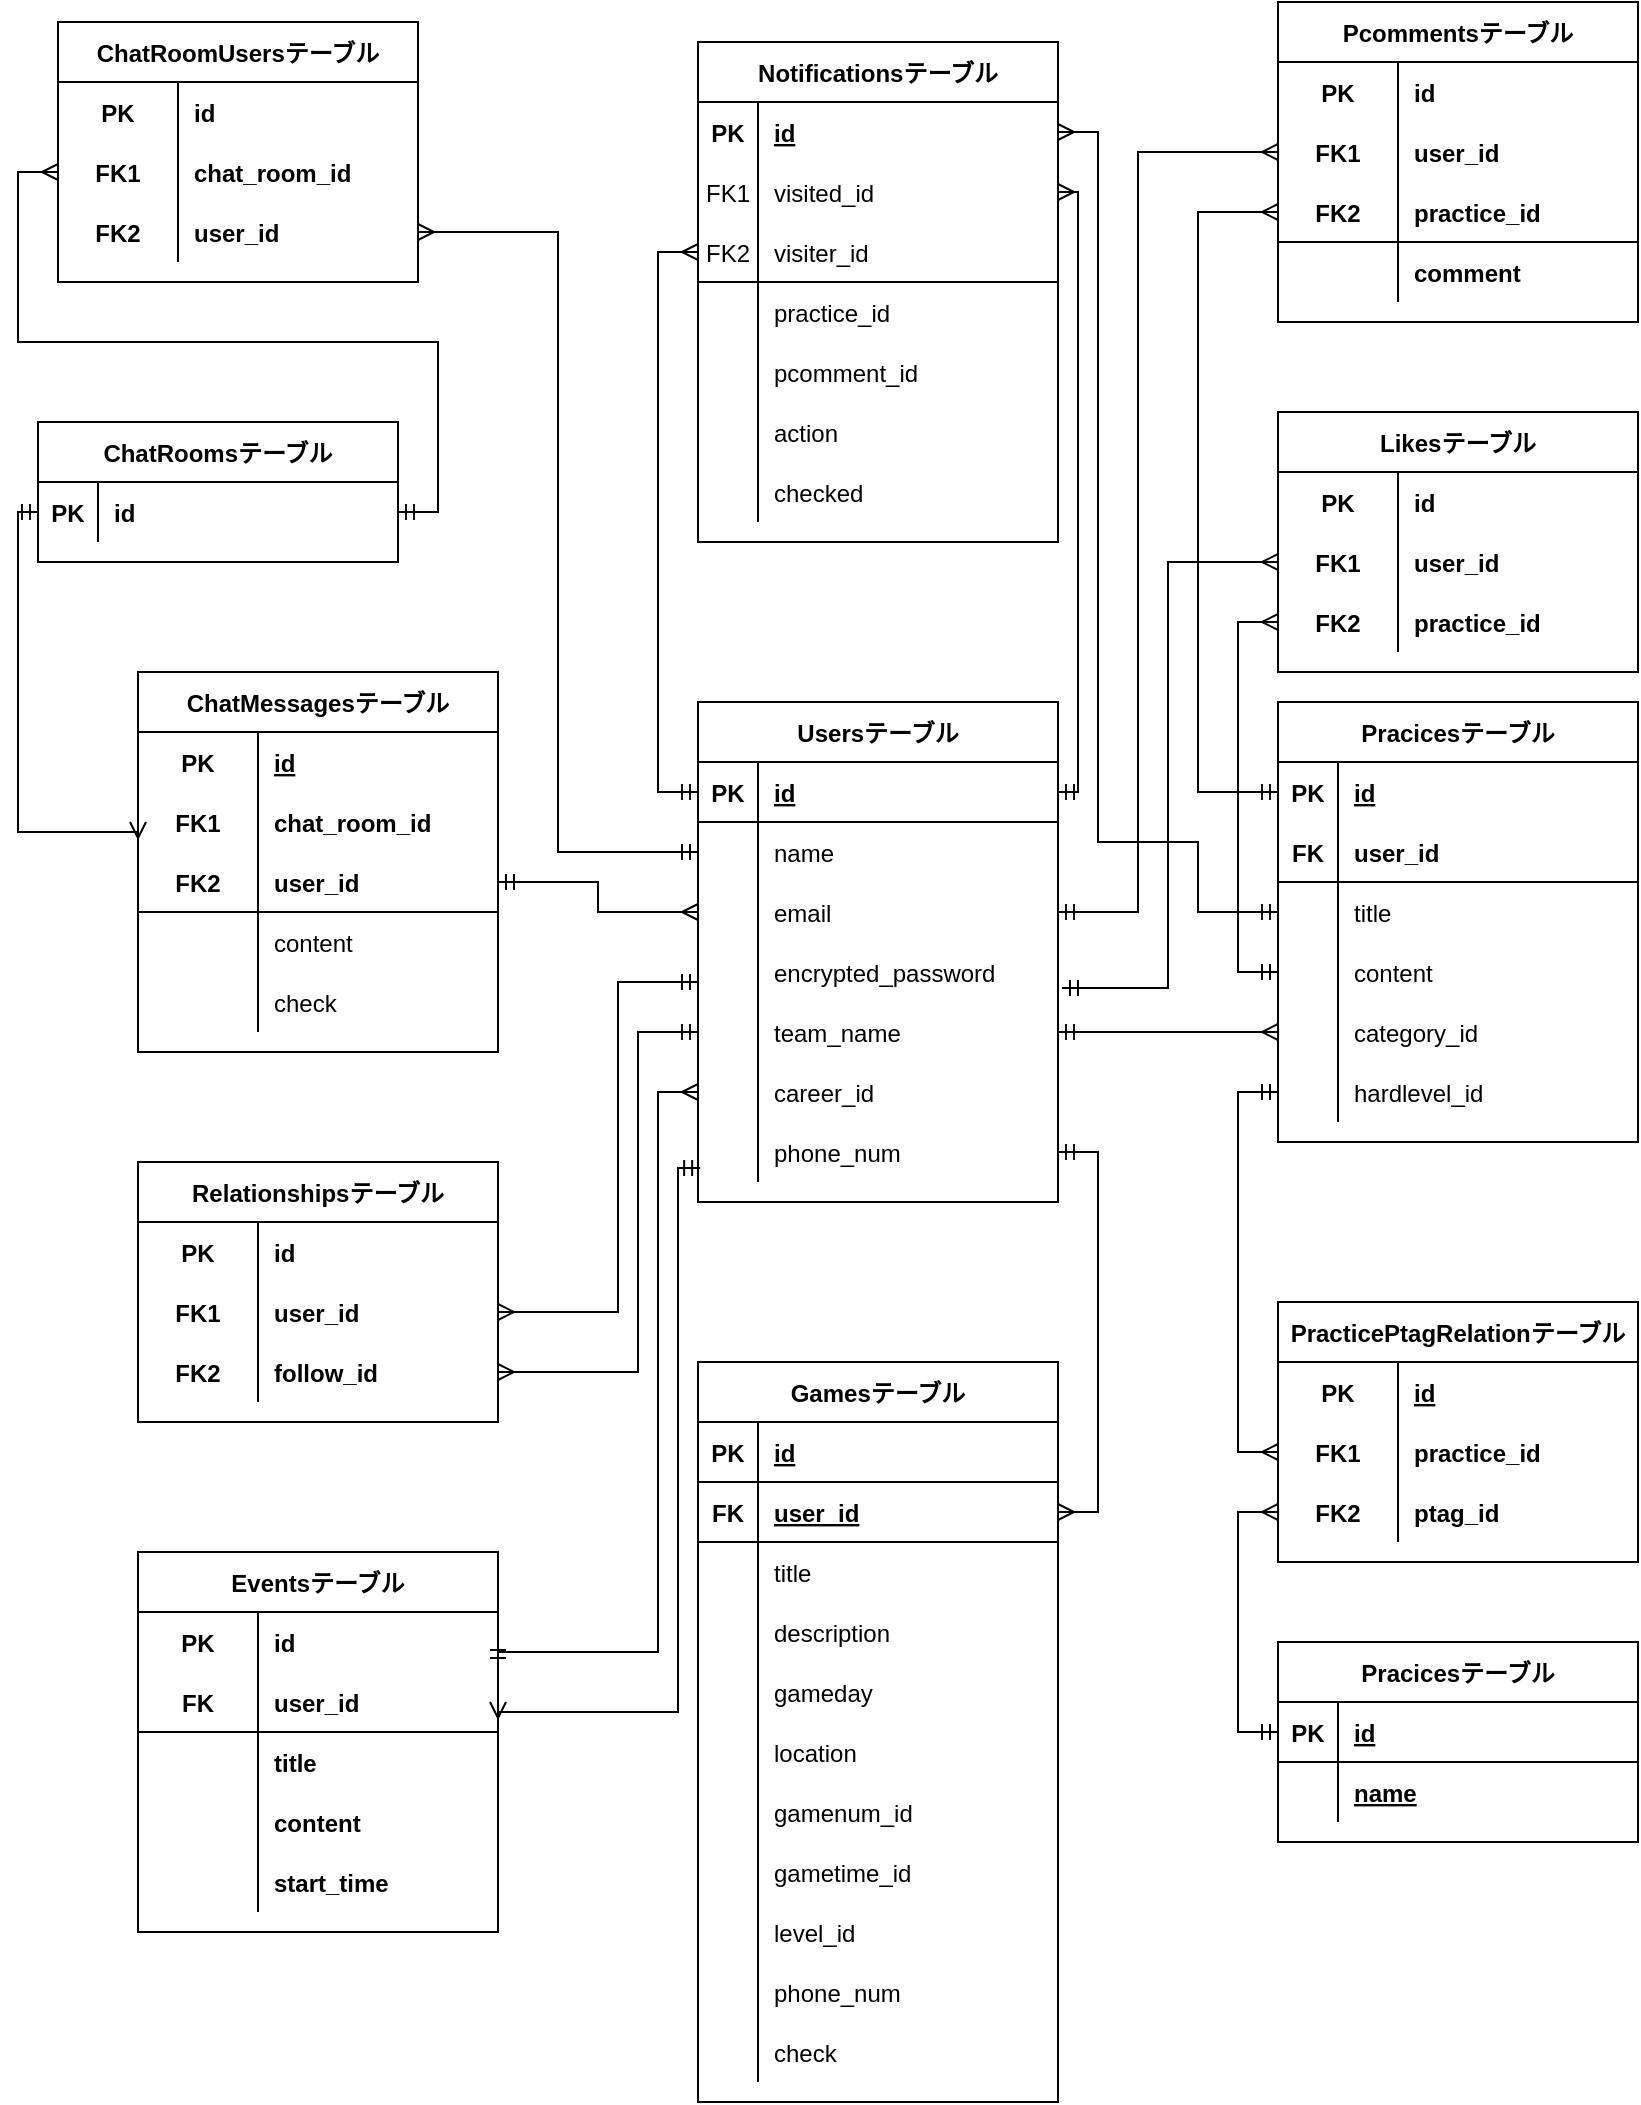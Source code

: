 <mxfile>
    <diagram id="7jDtnasEzmvFyj1gQ-4w" name="ページ1">
        <mxGraphModel dx="1111" dy="860" grid="1" gridSize="10" guides="1" tooltips="1" connect="1" arrows="1" fold="1" page="1" pageScale="1" pageWidth="827" pageHeight="1169" math="0" shadow="0">
            <root>
                <mxCell id="0"/>
                <mxCell id="1" parent="0"/>
                <mxCell id="110" value="Usersテーブル" style="shape=table;startSize=30;container=1;collapsible=1;childLayout=tableLayout;fixedRows=1;rowLines=0;fontStyle=1;align=center;resizeLast=1;fillColor=none;" vertex="1" parent="1">
                    <mxGeometry x="350" y="410" width="180" height="250" as="geometry"/>
                </mxCell>
                <mxCell id="111" value="" style="shape=partialRectangle;collapsible=0;dropTarget=0;pointerEvents=0;fillColor=none;top=0;left=0;bottom=1;right=0;points=[[0,0.5],[1,0.5]];portConstraint=eastwest;" vertex="1" parent="110">
                    <mxGeometry y="30" width="180" height="30" as="geometry"/>
                </mxCell>
                <mxCell id="112" value="PK" style="shape=partialRectangle;connectable=0;fillColor=none;top=0;left=0;bottom=0;right=0;fontStyle=1;overflow=hidden;" vertex="1" parent="111">
                    <mxGeometry width="30" height="30" as="geometry"/>
                </mxCell>
                <mxCell id="113" value="id" style="shape=partialRectangle;connectable=0;fillColor=none;top=0;left=0;bottom=0;right=0;align=left;spacingLeft=6;fontStyle=5;overflow=hidden;" vertex="1" parent="111">
                    <mxGeometry x="30" width="150" height="30" as="geometry"/>
                </mxCell>
                <mxCell id="114" value="" style="shape=partialRectangle;collapsible=0;dropTarget=0;pointerEvents=0;fillColor=none;top=0;left=0;bottom=0;right=0;points=[[0,0.5],[1,0.5]];portConstraint=eastwest;" vertex="1" parent="110">
                    <mxGeometry y="60" width="180" height="30" as="geometry"/>
                </mxCell>
                <mxCell id="115" value="" style="shape=partialRectangle;connectable=0;fillColor=none;top=0;left=0;bottom=0;right=0;editable=1;overflow=hidden;" vertex="1" parent="114">
                    <mxGeometry width="30" height="30" as="geometry"/>
                </mxCell>
                <mxCell id="116" value="name" style="shape=partialRectangle;connectable=0;fillColor=none;top=0;left=0;bottom=0;right=0;align=left;spacingLeft=6;overflow=hidden;" vertex="1" parent="114">
                    <mxGeometry x="30" width="150" height="30" as="geometry"/>
                </mxCell>
                <mxCell id="117" value="" style="shape=partialRectangle;collapsible=0;dropTarget=0;pointerEvents=0;fillColor=none;top=0;left=0;bottom=0;right=0;points=[[0,0.5],[1,0.5]];portConstraint=eastwest;" vertex="1" parent="110">
                    <mxGeometry y="90" width="180" height="30" as="geometry"/>
                </mxCell>
                <mxCell id="118" value="" style="shape=partialRectangle;connectable=0;fillColor=none;top=0;left=0;bottom=0;right=0;editable=1;overflow=hidden;" vertex="1" parent="117">
                    <mxGeometry width="30" height="30" as="geometry"/>
                </mxCell>
                <mxCell id="119" value="email" style="shape=partialRectangle;connectable=0;fillColor=none;top=0;left=0;bottom=0;right=0;align=left;spacingLeft=6;overflow=hidden;" vertex="1" parent="117">
                    <mxGeometry x="30" width="150" height="30" as="geometry"/>
                </mxCell>
                <mxCell id="120" value="" style="shape=partialRectangle;collapsible=0;dropTarget=0;pointerEvents=0;fillColor=none;top=0;left=0;bottom=0;right=0;points=[[0,0.5],[1,0.5]];portConstraint=eastwest;" vertex="1" parent="110">
                    <mxGeometry y="120" width="180" height="30" as="geometry"/>
                </mxCell>
                <mxCell id="121" value="" style="shape=partialRectangle;connectable=0;fillColor=none;top=0;left=0;bottom=0;right=0;editable=1;overflow=hidden;" vertex="1" parent="120">
                    <mxGeometry width="30" height="30" as="geometry"/>
                </mxCell>
                <mxCell id="122" value="encrypted_password" style="shape=partialRectangle;connectable=0;fillColor=none;top=0;left=0;bottom=0;right=0;align=left;spacingLeft=6;overflow=hidden;" vertex="1" parent="120">
                    <mxGeometry x="30" width="150" height="30" as="geometry"/>
                </mxCell>
                <mxCell id="132" style="shape=partialRectangle;collapsible=0;dropTarget=0;pointerEvents=0;fillColor=none;top=0;left=0;bottom=0;right=0;points=[[0,0.5],[1,0.5]];portConstraint=eastwest;" vertex="1" parent="110">
                    <mxGeometry y="150" width="180" height="30" as="geometry"/>
                </mxCell>
                <mxCell id="133" style="shape=partialRectangle;connectable=0;fillColor=none;top=0;left=0;bottom=0;right=0;editable=1;overflow=hidden;" vertex="1" parent="132">
                    <mxGeometry width="30" height="30" as="geometry"/>
                </mxCell>
                <mxCell id="134" value="team_name" style="shape=partialRectangle;connectable=0;fillColor=none;top=0;left=0;bottom=0;right=0;align=left;spacingLeft=6;overflow=hidden;" vertex="1" parent="132">
                    <mxGeometry x="30" width="150" height="30" as="geometry"/>
                </mxCell>
                <mxCell id="129" style="shape=partialRectangle;collapsible=0;dropTarget=0;pointerEvents=0;fillColor=none;top=0;left=0;bottom=0;right=0;points=[[0,0.5],[1,0.5]];portConstraint=eastwest;" vertex="1" parent="110">
                    <mxGeometry y="180" width="180" height="30" as="geometry"/>
                </mxCell>
                <mxCell id="130" style="shape=partialRectangle;connectable=0;fillColor=none;top=0;left=0;bottom=0;right=0;editable=1;overflow=hidden;" vertex="1" parent="129">
                    <mxGeometry width="30" height="30" as="geometry"/>
                </mxCell>
                <mxCell id="131" value="career_id" style="shape=partialRectangle;connectable=0;fillColor=none;top=0;left=0;bottom=0;right=0;align=left;spacingLeft=6;overflow=hidden;" vertex="1" parent="129">
                    <mxGeometry x="30" width="150" height="30" as="geometry"/>
                </mxCell>
                <mxCell id="126" style="shape=partialRectangle;collapsible=0;dropTarget=0;pointerEvents=0;fillColor=none;top=0;left=0;bottom=0;right=0;points=[[0,0.5],[1,0.5]];portConstraint=eastwest;" vertex="1" parent="110">
                    <mxGeometry y="210" width="180" height="30" as="geometry"/>
                </mxCell>
                <mxCell id="127" style="shape=partialRectangle;connectable=0;fillColor=none;top=0;left=0;bottom=0;right=0;editable=1;overflow=hidden;" vertex="1" parent="126">
                    <mxGeometry width="30" height="30" as="geometry"/>
                </mxCell>
                <mxCell id="128" value="phone_num" style="shape=partialRectangle;connectable=0;fillColor=none;top=0;left=0;bottom=0;right=0;align=left;spacingLeft=6;overflow=hidden;" vertex="1" parent="126">
                    <mxGeometry x="30" width="150" height="30" as="geometry"/>
                </mxCell>
                <mxCell id="135" value="Pracicesテーブル" style="shape=table;startSize=30;container=1;collapsible=1;childLayout=tableLayout;fixedRows=1;rowLines=0;fontStyle=1;align=center;resizeLast=1;fillColor=none;" vertex="1" parent="1">
                    <mxGeometry x="640" y="410" width="180" height="220" as="geometry"/>
                </mxCell>
                <mxCell id="136" value="" style="shape=partialRectangle;collapsible=0;dropTarget=0;pointerEvents=0;fillColor=none;top=0;left=0;bottom=0;right=0;points=[[0,0.5],[1,0.5]];portConstraint=eastwest;" vertex="1" parent="135">
                    <mxGeometry y="30" width="180" height="30" as="geometry"/>
                </mxCell>
                <mxCell id="137" value="PK" style="shape=partialRectangle;connectable=0;fillColor=none;top=0;left=0;bottom=0;right=0;fontStyle=1;overflow=hidden;" vertex="1" parent="136">
                    <mxGeometry width="30" height="30" as="geometry"/>
                </mxCell>
                <mxCell id="138" value="id" style="shape=partialRectangle;connectable=0;fillColor=none;top=0;left=0;bottom=0;right=0;align=left;spacingLeft=6;fontStyle=5;overflow=hidden;" vertex="1" parent="136">
                    <mxGeometry x="30" width="150" height="30" as="geometry"/>
                </mxCell>
                <mxCell id="160" style="shape=partialRectangle;collapsible=0;dropTarget=0;pointerEvents=0;fillColor=none;top=0;left=0;bottom=1;right=0;points=[[0,0.5],[1,0.5]];portConstraint=eastwest;" vertex="1" parent="135">
                    <mxGeometry y="60" width="180" height="30" as="geometry"/>
                </mxCell>
                <mxCell id="161" value="FK" style="shape=partialRectangle;connectable=0;fillColor=none;top=0;left=0;bottom=0;right=0;fontStyle=1;overflow=hidden;" vertex="1" parent="160">
                    <mxGeometry width="30" height="30" as="geometry"/>
                </mxCell>
                <mxCell id="162" value="user_id" style="shape=partialRectangle;connectable=0;fillColor=none;top=0;left=0;bottom=0;right=0;align=left;spacingLeft=6;fontStyle=1;overflow=hidden;" vertex="1" parent="160">
                    <mxGeometry x="30" width="150" height="30" as="geometry"/>
                </mxCell>
                <mxCell id="139" value="" style="shape=partialRectangle;collapsible=0;dropTarget=0;pointerEvents=0;fillColor=none;top=0;left=0;bottom=0;right=0;points=[[0,0.5],[1,0.5]];portConstraint=eastwest;" vertex="1" parent="135">
                    <mxGeometry y="90" width="180" height="30" as="geometry"/>
                </mxCell>
                <mxCell id="140" value="" style="shape=partialRectangle;connectable=0;fillColor=none;top=0;left=0;bottom=0;right=0;editable=1;overflow=hidden;" vertex="1" parent="139">
                    <mxGeometry width="30" height="30" as="geometry"/>
                </mxCell>
                <mxCell id="141" value="title" style="shape=partialRectangle;connectable=0;fillColor=none;top=0;left=0;bottom=0;right=0;align=left;spacingLeft=6;overflow=hidden;" vertex="1" parent="139">
                    <mxGeometry x="30" width="150" height="30" as="geometry"/>
                </mxCell>
                <mxCell id="142" value="" style="shape=partialRectangle;collapsible=0;dropTarget=0;pointerEvents=0;fillColor=none;top=0;left=0;bottom=0;right=0;points=[[0,0.5],[1,0.5]];portConstraint=eastwest;" vertex="1" parent="135">
                    <mxGeometry y="120" width="180" height="30" as="geometry"/>
                </mxCell>
                <mxCell id="143" value="" style="shape=partialRectangle;connectable=0;fillColor=none;top=0;left=0;bottom=0;right=0;editable=1;overflow=hidden;" vertex="1" parent="142">
                    <mxGeometry width="30" height="30" as="geometry"/>
                </mxCell>
                <mxCell id="144" value="content" style="shape=partialRectangle;connectable=0;fillColor=none;top=0;left=0;bottom=0;right=0;align=left;spacingLeft=6;overflow=hidden;" vertex="1" parent="142">
                    <mxGeometry x="30" width="150" height="30" as="geometry"/>
                </mxCell>
                <mxCell id="145" value="" style="shape=partialRectangle;collapsible=0;dropTarget=0;pointerEvents=0;fillColor=none;top=0;left=0;bottom=0;right=0;points=[[0,0.5],[1,0.5]];portConstraint=eastwest;" vertex="1" parent="135">
                    <mxGeometry y="150" width="180" height="30" as="geometry"/>
                </mxCell>
                <mxCell id="146" value="" style="shape=partialRectangle;connectable=0;fillColor=none;top=0;left=0;bottom=0;right=0;editable=1;overflow=hidden;" vertex="1" parent="145">
                    <mxGeometry width="30" height="30" as="geometry"/>
                </mxCell>
                <mxCell id="147" value="category_id" style="shape=partialRectangle;connectable=0;fillColor=none;top=0;left=0;bottom=0;right=0;align=left;spacingLeft=6;overflow=hidden;" vertex="1" parent="145">
                    <mxGeometry x="30" width="150" height="30" as="geometry"/>
                </mxCell>
                <mxCell id="148" style="shape=partialRectangle;collapsible=0;dropTarget=0;pointerEvents=0;fillColor=none;top=0;left=0;bottom=0;right=0;points=[[0,0.5],[1,0.5]];portConstraint=eastwest;" vertex="1" parent="135">
                    <mxGeometry y="180" width="180" height="30" as="geometry"/>
                </mxCell>
                <mxCell id="149" style="shape=partialRectangle;connectable=0;fillColor=none;top=0;left=0;bottom=0;right=0;editable=1;overflow=hidden;" vertex="1" parent="148">
                    <mxGeometry width="30" height="30" as="geometry"/>
                </mxCell>
                <mxCell id="150" value="hardlevel_id" style="shape=partialRectangle;connectable=0;fillColor=none;top=0;left=0;bottom=0;right=0;align=left;spacingLeft=6;overflow=hidden;" vertex="1" parent="148">
                    <mxGeometry x="30" width="150" height="30" as="geometry"/>
                </mxCell>
                <mxCell id="166" style="edgeStyle=orthogonalEdgeStyle;rounded=0;orthogonalLoop=1;jettySize=auto;html=1;exitX=1;exitY=0.5;exitDx=0;exitDy=0;entryX=0;entryY=0.5;entryDx=0;entryDy=0;endArrow=ERmany;endFill=0;startArrow=ERmandOne;startFill=0;" edge="1" parent="1" source="132" target="145">
                    <mxGeometry relative="1" as="geometry"/>
                </mxCell>
                <mxCell id="190" value="PracticePtagRelationテーブル" style="shape=table;startSize=30;container=1;collapsible=1;childLayout=tableLayout;fixedRows=1;rowLines=0;fontStyle=1;align=center;resizeLast=1;fillColor=none;" vertex="1" parent="1">
                    <mxGeometry x="640" y="710" width="180" height="130" as="geometry"/>
                </mxCell>
                <mxCell id="191" value="" style="shape=partialRectangle;collapsible=0;dropTarget=0;pointerEvents=0;fillColor=none;top=0;left=0;bottom=0;right=0;points=[[0,0.5],[1,0.5]];portConstraint=eastwest;" vertex="1" parent="190">
                    <mxGeometry y="30" width="180" height="30" as="geometry"/>
                </mxCell>
                <mxCell id="192" value="PK" style="shape=partialRectangle;connectable=0;fillColor=none;top=0;left=0;bottom=0;right=0;fontStyle=1;overflow=hidden;" vertex="1" parent="191">
                    <mxGeometry width="60" height="30" as="geometry"/>
                </mxCell>
                <mxCell id="193" value="id" style="shape=partialRectangle;connectable=0;fillColor=none;top=0;left=0;bottom=0;right=0;align=left;spacingLeft=6;fontStyle=5;overflow=hidden;" vertex="1" parent="191">
                    <mxGeometry x="60" width="120" height="30" as="geometry"/>
                </mxCell>
                <mxCell id="203" style="shape=partialRectangle;collapsible=0;dropTarget=0;pointerEvents=0;fillColor=none;top=0;left=0;bottom=0;right=0;points=[[0,0.5],[1,0.5]];portConstraint=eastwest;fontStyle=4" vertex="1" parent="190">
                    <mxGeometry y="60" width="180" height="30" as="geometry"/>
                </mxCell>
                <mxCell id="204" value="FK1" style="shape=partialRectangle;connectable=0;fillColor=none;top=0;left=0;bottom=0;right=0;fontStyle=1;overflow=hidden;" vertex="1" parent="203">
                    <mxGeometry width="60" height="30" as="geometry"/>
                </mxCell>
                <mxCell id="205" value="practice_id" style="shape=partialRectangle;connectable=0;fillColor=none;top=0;left=0;bottom=0;right=0;align=left;spacingLeft=6;fontStyle=1;overflow=hidden;" vertex="1" parent="203">
                    <mxGeometry x="60" width="120" height="30" as="geometry"/>
                </mxCell>
                <mxCell id="194" value="" style="shape=partialRectangle;collapsible=0;dropTarget=0;pointerEvents=0;fillColor=none;top=0;left=0;bottom=0;right=0;points=[[0,0.5],[1,0.5]];portConstraint=eastwest;" vertex="1" parent="190">
                    <mxGeometry y="90" width="180" height="30" as="geometry"/>
                </mxCell>
                <mxCell id="195" value="FK2" style="shape=partialRectangle;connectable=0;fillColor=none;top=0;left=0;bottom=0;right=0;fontStyle=1;overflow=hidden;" vertex="1" parent="194">
                    <mxGeometry width="60" height="30" as="geometry"/>
                </mxCell>
                <mxCell id="196" value="ptag_id" style="shape=partialRectangle;connectable=0;fillColor=none;top=0;left=0;bottom=0;right=0;align=left;spacingLeft=6;fontStyle=1;overflow=hidden;" vertex="1" parent="194">
                    <mxGeometry x="60" width="120" height="30" as="geometry"/>
                </mxCell>
                <mxCell id="207" value="Pracicesテーブル" style="shape=table;startSize=30;container=1;collapsible=1;childLayout=tableLayout;fixedRows=1;rowLines=0;fontStyle=1;align=center;resizeLast=1;fillColor=none;" vertex="1" parent="1">
                    <mxGeometry x="640" y="880" width="180" height="100" as="geometry"/>
                </mxCell>
                <mxCell id="208" value="" style="shape=partialRectangle;collapsible=0;dropTarget=0;pointerEvents=0;fillColor=none;top=0;left=0;bottom=1;right=0;points=[[0,0.5],[1,0.5]];portConstraint=eastwest;" vertex="1" parent="207">
                    <mxGeometry y="30" width="180" height="30" as="geometry"/>
                </mxCell>
                <mxCell id="209" value="PK" style="shape=partialRectangle;connectable=0;fillColor=none;top=0;left=0;bottom=0;right=0;fontStyle=1;overflow=hidden;" vertex="1" parent="208">
                    <mxGeometry width="30" height="30" as="geometry"/>
                </mxCell>
                <mxCell id="210" value="id" style="shape=partialRectangle;connectable=0;fillColor=none;top=0;left=0;bottom=0;right=0;align=left;spacingLeft=6;fontStyle=5;overflow=hidden;" vertex="1" parent="208">
                    <mxGeometry x="30" width="150" height="30" as="geometry"/>
                </mxCell>
                <mxCell id="226" style="shape=partialRectangle;collapsible=0;dropTarget=0;pointerEvents=0;fillColor=none;top=0;left=0;bottom=0;right=0;points=[[0,0.5],[1,0.5]];portConstraint=eastwest;" vertex="1" parent="207">
                    <mxGeometry y="60" width="180" height="30" as="geometry"/>
                </mxCell>
                <mxCell id="227" style="shape=partialRectangle;connectable=0;fillColor=none;top=0;left=0;bottom=0;right=0;fontStyle=1;overflow=hidden;" vertex="1" parent="226">
                    <mxGeometry width="30" height="30" as="geometry"/>
                </mxCell>
                <mxCell id="228" value="name" style="shape=partialRectangle;connectable=0;fillColor=none;top=0;left=0;bottom=0;right=0;align=left;spacingLeft=6;fontStyle=5;overflow=hidden;" vertex="1" parent="226">
                    <mxGeometry x="30" width="150" height="30" as="geometry"/>
                </mxCell>
                <mxCell id="229" style="edgeStyle=orthogonalEdgeStyle;rounded=0;orthogonalLoop=1;jettySize=auto;html=1;exitX=0;exitY=0.5;exitDx=0;exitDy=0;entryX=0;entryY=0.5;entryDx=0;entryDy=0;startArrow=ERmandOne;startFill=0;endArrow=ERmany;endFill=0;" edge="1" parent="1" source="208" target="194">
                    <mxGeometry relative="1" as="geometry"/>
                </mxCell>
                <mxCell id="230" style="edgeStyle=orthogonalEdgeStyle;rounded=0;orthogonalLoop=1;jettySize=auto;html=1;exitX=0;exitY=0.5;exitDx=0;exitDy=0;startArrow=ERmandOne;startFill=0;endArrow=ERmany;endFill=0;entryX=0;entryY=0.5;entryDx=0;entryDy=0;" edge="1" parent="1" source="148" target="203">
                    <mxGeometry relative="1" as="geometry">
                        <mxPoint x="600" y="710" as="targetPoint"/>
                    </mxGeometry>
                </mxCell>
                <mxCell id="231" value="Gamesテーブル" style="shape=table;startSize=30;container=1;collapsible=1;childLayout=tableLayout;fixedRows=1;rowLines=0;fontStyle=1;align=center;resizeLast=1;fillColor=none;" vertex="1" parent="1">
                    <mxGeometry x="350" y="740" width="180" height="370" as="geometry"/>
                </mxCell>
                <mxCell id="232" value="" style="shape=partialRectangle;collapsible=0;dropTarget=0;pointerEvents=0;fillColor=none;top=0;left=0;bottom=1;right=0;points=[[0,0.5],[1,0.5]];portConstraint=eastwest;" vertex="1" parent="231">
                    <mxGeometry y="30" width="180" height="30" as="geometry"/>
                </mxCell>
                <mxCell id="233" value="PK" style="shape=partialRectangle;connectable=0;fillColor=none;top=0;left=0;bottom=0;right=0;fontStyle=1;overflow=hidden;" vertex="1" parent="232">
                    <mxGeometry width="30" height="30" as="geometry"/>
                </mxCell>
                <mxCell id="234" value="id" style="shape=partialRectangle;connectable=0;fillColor=none;top=0;left=0;bottom=0;right=0;align=left;spacingLeft=6;fontStyle=5;overflow=hidden;" vertex="1" parent="232">
                    <mxGeometry x="30" width="150" height="30" as="geometry"/>
                </mxCell>
                <mxCell id="253" style="shape=partialRectangle;collapsible=0;dropTarget=0;pointerEvents=0;fillColor=none;top=0;left=0;bottom=1;right=0;points=[[0,0.5],[1,0.5]];portConstraint=eastwest;" vertex="1" parent="231">
                    <mxGeometry y="60" width="180" height="30" as="geometry"/>
                </mxCell>
                <mxCell id="254" value="FK" style="shape=partialRectangle;connectable=0;fillColor=none;top=0;left=0;bottom=0;right=0;fontStyle=1;overflow=hidden;" vertex="1" parent="253">
                    <mxGeometry width="30" height="30" as="geometry"/>
                </mxCell>
                <mxCell id="255" value="user_id" style="shape=partialRectangle;connectable=0;fillColor=none;top=0;left=0;bottom=0;right=0;align=left;spacingLeft=6;fontStyle=5;overflow=hidden;" vertex="1" parent="253">
                    <mxGeometry x="30" width="150" height="30" as="geometry"/>
                </mxCell>
                <mxCell id="235" value="" style="shape=partialRectangle;collapsible=0;dropTarget=0;pointerEvents=0;fillColor=none;top=0;left=0;bottom=0;right=0;points=[[0,0.5],[1,0.5]];portConstraint=eastwest;" vertex="1" parent="231">
                    <mxGeometry y="90" width="180" height="30" as="geometry"/>
                </mxCell>
                <mxCell id="236" value="" style="shape=partialRectangle;connectable=0;fillColor=none;top=0;left=0;bottom=0;right=0;editable=1;overflow=hidden;" vertex="1" parent="235">
                    <mxGeometry width="30" height="30" as="geometry"/>
                </mxCell>
                <mxCell id="237" value="" style="shape=partialRectangle;connectable=0;fillColor=none;top=0;left=0;bottom=0;right=0;align=left;spacingLeft=6;overflow=hidden;" vertex="1" parent="235">
                    <mxGeometry x="30" width="150" height="30" as="geometry"/>
                </mxCell>
                <mxCell id="256" style="shape=partialRectangle;collapsible=0;dropTarget=0;pointerEvents=0;fillColor=none;top=0;left=0;bottom=0;right=0;points=[[0,0.5],[1,0.5]];portConstraint=eastwest;" vertex="1" parent="231">
                    <mxGeometry y="120" width="180" height="30" as="geometry"/>
                </mxCell>
                <mxCell id="257" style="shape=partialRectangle;connectable=0;fillColor=none;top=0;left=0;bottom=0;right=0;editable=1;overflow=hidden;" vertex="1" parent="256">
                    <mxGeometry width="30" height="30" as="geometry"/>
                </mxCell>
                <mxCell id="258" value="description" style="shape=partialRectangle;connectable=0;fillColor=none;top=0;left=0;bottom=0;right=0;align=left;spacingLeft=6;overflow=hidden;" vertex="1" parent="256">
                    <mxGeometry x="30" width="150" height="30" as="geometry"/>
                </mxCell>
                <mxCell id="259" style="shape=partialRectangle;collapsible=0;dropTarget=0;pointerEvents=0;fillColor=none;top=0;left=0;bottom=0;right=0;points=[[0,0.5],[1,0.5]];portConstraint=eastwest;" vertex="1" parent="231">
                    <mxGeometry y="150" width="180" height="30" as="geometry"/>
                </mxCell>
                <mxCell id="260" style="shape=partialRectangle;connectable=0;fillColor=none;top=0;left=0;bottom=0;right=0;editable=1;overflow=hidden;" vertex="1" parent="259">
                    <mxGeometry width="30" height="30" as="geometry"/>
                </mxCell>
                <mxCell id="261" value="gameday" style="shape=partialRectangle;connectable=0;fillColor=none;top=0;left=0;bottom=0;right=0;align=left;spacingLeft=6;overflow=hidden;" vertex="1" parent="259">
                    <mxGeometry x="30" width="150" height="30" as="geometry"/>
                </mxCell>
                <mxCell id="238" value="" style="shape=partialRectangle;collapsible=0;dropTarget=0;pointerEvents=0;fillColor=none;top=0;left=0;bottom=0;right=0;points=[[0,0.5],[1,0.5]];portConstraint=eastwest;" vertex="1" parent="231">
                    <mxGeometry y="180" width="180" height="30" as="geometry"/>
                </mxCell>
                <mxCell id="239" value="" style="shape=partialRectangle;connectable=0;fillColor=none;top=0;left=0;bottom=0;right=0;editable=1;overflow=hidden;" vertex="1" parent="238">
                    <mxGeometry width="30" height="30" as="geometry"/>
                </mxCell>
                <mxCell id="240" value="location" style="shape=partialRectangle;connectable=0;fillColor=none;top=0;left=0;bottom=0;right=0;align=left;spacingLeft=6;overflow=hidden;" vertex="1" parent="238">
                    <mxGeometry x="30" width="150" height="30" as="geometry"/>
                </mxCell>
                <mxCell id="241" value="" style="shape=partialRectangle;collapsible=0;dropTarget=0;pointerEvents=0;fillColor=none;top=0;left=0;bottom=0;right=0;points=[[0,0.5],[1,0.5]];portConstraint=eastwest;" vertex="1" parent="231">
                    <mxGeometry y="210" width="180" height="30" as="geometry"/>
                </mxCell>
                <mxCell id="242" value="" style="shape=partialRectangle;connectable=0;fillColor=none;top=0;left=0;bottom=0;right=0;editable=1;overflow=hidden;" vertex="1" parent="241">
                    <mxGeometry width="30" height="30" as="geometry"/>
                </mxCell>
                <mxCell id="243" value="gamenum_id" style="shape=partialRectangle;connectable=0;fillColor=none;top=0;left=0;bottom=0;right=0;align=left;spacingLeft=6;overflow=hidden;" vertex="1" parent="241">
                    <mxGeometry x="30" width="150" height="30" as="geometry"/>
                </mxCell>
                <mxCell id="244" style="shape=partialRectangle;collapsible=0;dropTarget=0;pointerEvents=0;fillColor=none;top=0;left=0;bottom=0;right=0;points=[[0,0.5],[1,0.5]];portConstraint=eastwest;" vertex="1" parent="231">
                    <mxGeometry y="240" width="180" height="30" as="geometry"/>
                </mxCell>
                <mxCell id="245" style="shape=partialRectangle;connectable=0;fillColor=none;top=0;left=0;bottom=0;right=0;editable=1;overflow=hidden;" vertex="1" parent="244">
                    <mxGeometry width="30" height="30" as="geometry"/>
                </mxCell>
                <mxCell id="246" value="gametime_id" style="shape=partialRectangle;connectable=0;fillColor=none;top=0;left=0;bottom=0;right=0;align=left;spacingLeft=6;overflow=hidden;" vertex="1" parent="244">
                    <mxGeometry x="30" width="150" height="30" as="geometry"/>
                </mxCell>
                <mxCell id="247" style="shape=partialRectangle;collapsible=0;dropTarget=0;pointerEvents=0;fillColor=none;top=0;left=0;bottom=0;right=0;points=[[0,0.5],[1,0.5]];portConstraint=eastwest;" vertex="1" parent="231">
                    <mxGeometry y="270" width="180" height="30" as="geometry"/>
                </mxCell>
                <mxCell id="248" style="shape=partialRectangle;connectable=0;fillColor=none;top=0;left=0;bottom=0;right=0;editable=1;overflow=hidden;" vertex="1" parent="247">
                    <mxGeometry width="30" height="30" as="geometry"/>
                </mxCell>
                <mxCell id="249" value="level_id" style="shape=partialRectangle;connectable=0;fillColor=none;top=0;left=0;bottom=0;right=0;align=left;spacingLeft=6;overflow=hidden;" vertex="1" parent="247">
                    <mxGeometry x="30" width="150" height="30" as="geometry"/>
                </mxCell>
                <mxCell id="250" style="shape=partialRectangle;collapsible=0;dropTarget=0;pointerEvents=0;fillColor=none;top=0;left=0;bottom=0;right=0;points=[[0,0.5],[1,0.5]];portConstraint=eastwest;" vertex="1" parent="231">
                    <mxGeometry y="300" width="180" height="30" as="geometry"/>
                </mxCell>
                <mxCell id="251" style="shape=partialRectangle;connectable=0;fillColor=none;top=0;left=0;bottom=0;right=0;editable=1;overflow=hidden;" vertex="1" parent="250">
                    <mxGeometry width="30" height="30" as="geometry"/>
                </mxCell>
                <mxCell id="252" value="phone_num" style="shape=partialRectangle;connectable=0;fillColor=none;top=0;left=0;bottom=0;right=0;align=left;spacingLeft=6;overflow=hidden;" vertex="1" parent="250">
                    <mxGeometry x="30" width="150" height="30" as="geometry"/>
                </mxCell>
                <mxCell id="263" style="shape=partialRectangle;collapsible=0;dropTarget=0;pointerEvents=0;fillColor=none;top=0;left=0;bottom=0;right=0;points=[[0,0.5],[1,0.5]];portConstraint=eastwest;" vertex="1" parent="231">
                    <mxGeometry y="330" width="180" height="30" as="geometry"/>
                </mxCell>
                <mxCell id="264" style="shape=partialRectangle;connectable=0;fillColor=none;top=0;left=0;bottom=0;right=0;editable=1;overflow=hidden;" vertex="1" parent="263">
                    <mxGeometry width="30" height="30" as="geometry"/>
                </mxCell>
                <mxCell id="265" value="check" style="shape=partialRectangle;connectable=0;fillColor=none;top=0;left=0;bottom=0;right=0;align=left;spacingLeft=6;overflow=hidden;" vertex="1" parent="263">
                    <mxGeometry x="30" width="150" height="30" as="geometry"/>
                </mxCell>
                <mxCell id="262" value="title" style="shape=partialRectangle;connectable=0;fillColor=none;top=0;left=0;bottom=0;right=0;align=left;spacingLeft=6;overflow=hidden;" vertex="1" parent="1">
                    <mxGeometry x="380" y="830" width="150" height="30" as="geometry"/>
                </mxCell>
                <mxCell id="267" value="ChatRoomUsersテーブル" style="shape=table;startSize=30;container=1;collapsible=1;childLayout=tableLayout;fixedRows=1;rowLines=0;fontStyle=1;align=center;resizeLast=1;fillColor=none;" vertex="1" parent="1">
                    <mxGeometry x="30" y="70" width="180" height="130" as="geometry"/>
                </mxCell>
                <mxCell id="314" style="shape=partialRectangle;collapsible=0;dropTarget=0;pointerEvents=0;fillColor=none;top=0;left=0;bottom=0;right=0;points=[[0,0.5],[1,0.5]];portConstraint=eastwest;" vertex="1" parent="267">
                    <mxGeometry y="30" width="180" height="30" as="geometry"/>
                </mxCell>
                <mxCell id="315" value="PK" style="shape=partialRectangle;connectable=0;fillColor=none;top=0;left=0;bottom=0;right=0;fontStyle=1;overflow=hidden;" vertex="1" parent="314">
                    <mxGeometry width="60" height="30" as="geometry"/>
                </mxCell>
                <mxCell id="316" value="id" style="shape=partialRectangle;connectable=0;fillColor=none;top=0;left=0;bottom=0;right=0;align=left;spacingLeft=6;fontStyle=1;overflow=hidden;" vertex="1" parent="314">
                    <mxGeometry x="60" width="120" height="30" as="geometry"/>
                </mxCell>
                <mxCell id="268" value="" style="shape=partialRectangle;collapsible=0;dropTarget=0;pointerEvents=0;fillColor=none;top=0;left=0;bottom=0;right=0;points=[[0,0.5],[1,0.5]];portConstraint=eastwest;" vertex="1" parent="267">
                    <mxGeometry y="60" width="180" height="30" as="geometry"/>
                </mxCell>
                <mxCell id="269" value="FK1" style="shape=partialRectangle;connectable=0;fillColor=none;top=0;left=0;bottom=0;right=0;fontStyle=1;overflow=hidden;" vertex="1" parent="268">
                    <mxGeometry width="60" height="30" as="geometry"/>
                </mxCell>
                <mxCell id="270" value="chat_room_id" style="shape=partialRectangle;connectable=0;fillColor=none;top=0;left=0;bottom=0;right=0;align=left;spacingLeft=6;fontStyle=1;overflow=hidden;" vertex="1" parent="268">
                    <mxGeometry x="60" width="120" height="30" as="geometry"/>
                </mxCell>
                <mxCell id="271" value="" style="shape=partialRectangle;collapsible=0;dropTarget=0;pointerEvents=0;fillColor=none;top=0;left=0;bottom=0;right=0;points=[[0,0.5],[1,0.5]];portConstraint=eastwest;" vertex="1" parent="267">
                    <mxGeometry y="90" width="180" height="30" as="geometry"/>
                </mxCell>
                <mxCell id="272" value="FK2" style="shape=partialRectangle;connectable=0;fillColor=none;top=0;left=0;bottom=0;right=0;fontStyle=1;overflow=hidden;" vertex="1" parent="271">
                    <mxGeometry width="60" height="30" as="geometry"/>
                </mxCell>
                <mxCell id="273" value="user_id" style="shape=partialRectangle;connectable=0;fillColor=none;top=0;left=0;bottom=0;right=0;align=left;spacingLeft=6;fontStyle=1;overflow=hidden;" vertex="1" parent="271">
                    <mxGeometry x="60" width="120" height="30" as="geometry"/>
                </mxCell>
                <mxCell id="283" style="edgeStyle=orthogonalEdgeStyle;rounded=0;orthogonalLoop=1;jettySize=auto;html=1;exitX=0;exitY=0.5;exitDx=0;exitDy=0;entryX=1;entryY=0.5;entryDx=0;entryDy=0;startArrow=ERmandOne;startFill=0;endArrow=ERmany;endFill=0;" edge="1" parent="1" source="114" target="271">
                    <mxGeometry relative="1" as="geometry"/>
                </mxCell>
                <mxCell id="284" value="ChatRoomsテーブル" style="shape=table;startSize=30;container=1;collapsible=1;childLayout=tableLayout;fixedRows=1;rowLines=0;fontStyle=1;align=center;resizeLast=1;fillColor=none;" vertex="1" parent="1">
                    <mxGeometry x="20" y="270" width="180" height="70" as="geometry"/>
                </mxCell>
                <mxCell id="285" value="" style="shape=partialRectangle;collapsible=0;dropTarget=0;pointerEvents=0;fillColor=none;top=0;left=0;bottom=0;right=0;points=[[0,0.5],[1,0.5]];portConstraint=eastwest;" vertex="1" parent="284">
                    <mxGeometry y="30" width="180" height="30" as="geometry"/>
                </mxCell>
                <mxCell id="286" value="PK" style="shape=partialRectangle;connectable=0;fillColor=none;top=0;left=0;bottom=0;right=0;fontStyle=1;overflow=hidden;" vertex="1" parent="285">
                    <mxGeometry width="30" height="30" as="geometry"/>
                </mxCell>
                <mxCell id="287" value="id" style="shape=partialRectangle;connectable=0;fillColor=none;top=0;left=0;bottom=0;right=0;align=left;spacingLeft=6;fontStyle=1;overflow=hidden;" vertex="1" parent="285">
                    <mxGeometry x="30" width="150" height="30" as="geometry"/>
                </mxCell>
                <mxCell id="297" style="edgeStyle=orthogonalEdgeStyle;rounded=0;orthogonalLoop=1;jettySize=auto;html=1;exitX=1;exitY=0.5;exitDx=0;exitDy=0;startArrow=ERmandOne;startFill=0;endArrow=ERmany;endFill=0;" edge="1" parent="1" source="285" target="268">
                    <mxGeometry relative="1" as="geometry"/>
                </mxCell>
                <mxCell id="298" value="ChatMessagesテーブル" style="shape=table;startSize=30;container=1;collapsible=1;childLayout=tableLayout;fixedRows=1;rowLines=0;fontStyle=1;align=center;resizeLast=1;fillColor=none;" vertex="1" parent="1">
                    <mxGeometry x="70" y="395" width="180" height="190" as="geometry"/>
                </mxCell>
                <mxCell id="311" style="shape=partialRectangle;collapsible=0;dropTarget=0;pointerEvents=0;fillColor=none;top=0;left=0;bottom=0;right=0;points=[[0,0.5],[1,0.5]];portConstraint=eastwest;" vertex="1" parent="298">
                    <mxGeometry y="30" width="180" height="30" as="geometry"/>
                </mxCell>
                <mxCell id="312" value="PK" style="shape=partialRectangle;connectable=0;fillColor=none;top=0;left=0;bottom=0;right=0;fontStyle=1;overflow=hidden;" vertex="1" parent="311">
                    <mxGeometry width="60" height="30" as="geometry"/>
                </mxCell>
                <mxCell id="313" value="id" style="shape=partialRectangle;connectable=0;fillColor=none;top=0;left=0;bottom=0;right=0;align=left;spacingLeft=6;fontStyle=5;overflow=hidden;" vertex="1" parent="311">
                    <mxGeometry x="60" width="120" height="30" as="geometry"/>
                </mxCell>
                <mxCell id="299" value="" style="shape=partialRectangle;collapsible=0;dropTarget=0;pointerEvents=0;fillColor=none;top=0;left=0;bottom=0;right=0;points=[[0,0.5],[1,0.5]];portConstraint=eastwest;" vertex="1" parent="298">
                    <mxGeometry y="60" width="180" height="30" as="geometry"/>
                </mxCell>
                <mxCell id="300" value="FK1" style="shape=partialRectangle;connectable=0;fillColor=none;top=0;left=0;bottom=0;right=0;fontStyle=1;overflow=hidden;" vertex="1" parent="299">
                    <mxGeometry width="60" height="30" as="geometry"/>
                </mxCell>
                <mxCell id="301" value="chat_room_id" style="shape=partialRectangle;connectable=0;fillColor=none;top=0;left=0;bottom=0;right=0;align=left;spacingLeft=6;fontStyle=1;overflow=hidden;" vertex="1" parent="299">
                    <mxGeometry x="60" width="120" height="30" as="geometry"/>
                </mxCell>
                <mxCell id="302" value="" style="shape=partialRectangle;collapsible=0;dropTarget=0;pointerEvents=0;fillColor=none;top=0;left=0;bottom=1;right=0;points=[[0,0.5],[1,0.5]];portConstraint=eastwest;" vertex="1" parent="298">
                    <mxGeometry y="90" width="180" height="30" as="geometry"/>
                </mxCell>
                <mxCell id="303" value="FK2" style="shape=partialRectangle;connectable=0;fillColor=none;top=0;left=0;bottom=0;right=0;fontStyle=1;overflow=hidden;" vertex="1" parent="302">
                    <mxGeometry width="60" height="30" as="geometry"/>
                </mxCell>
                <mxCell id="304" value="user_id" style="shape=partialRectangle;connectable=0;fillColor=none;top=0;left=0;bottom=0;right=0;align=left;spacingLeft=6;fontStyle=1;overflow=hidden;" vertex="1" parent="302">
                    <mxGeometry x="60" width="120" height="30" as="geometry"/>
                </mxCell>
                <mxCell id="305" value="" style="shape=partialRectangle;collapsible=0;dropTarget=0;pointerEvents=0;fillColor=none;top=0;left=0;bottom=0;right=0;points=[[0,0.5],[1,0.5]];portConstraint=eastwest;" vertex="1" parent="298">
                    <mxGeometry y="120" width="180" height="30" as="geometry"/>
                </mxCell>
                <mxCell id="306" value="" style="shape=partialRectangle;connectable=0;fillColor=none;top=0;left=0;bottom=0;right=0;editable=1;overflow=hidden;" vertex="1" parent="305">
                    <mxGeometry width="60" height="30" as="geometry"/>
                </mxCell>
                <mxCell id="307" value="content" style="shape=partialRectangle;connectable=0;fillColor=none;top=0;left=0;bottom=0;right=0;align=left;spacingLeft=6;overflow=hidden;" vertex="1" parent="305">
                    <mxGeometry x="60" width="120" height="30" as="geometry"/>
                </mxCell>
                <mxCell id="308" value="" style="shape=partialRectangle;collapsible=0;dropTarget=0;pointerEvents=0;fillColor=none;top=0;left=0;bottom=0;right=0;points=[[0,0.5],[1,0.5]];portConstraint=eastwest;" vertex="1" parent="298">
                    <mxGeometry y="150" width="180" height="30" as="geometry"/>
                </mxCell>
                <mxCell id="309" value="" style="shape=partialRectangle;connectable=0;fillColor=none;top=0;left=0;bottom=0;right=0;editable=1;overflow=hidden;" vertex="1" parent="308">
                    <mxGeometry width="60" height="30" as="geometry"/>
                </mxCell>
                <mxCell id="310" value="check" style="shape=partialRectangle;connectable=0;fillColor=none;top=0;left=0;bottom=0;right=0;align=left;spacingLeft=6;overflow=hidden;" vertex="1" parent="308">
                    <mxGeometry x="60" width="120" height="30" as="geometry"/>
                </mxCell>
                <mxCell id="318" style="edgeStyle=orthogonalEdgeStyle;rounded=0;orthogonalLoop=1;jettySize=auto;html=1;exitX=0;exitY=0.5;exitDx=0;exitDy=0;entryX=0;entryY=0.5;entryDx=0;entryDy=0;startArrow=ERmandOne;startFill=0;endArrow=ERmany;endFill=0;" edge="1" parent="1" source="285" target="299">
                    <mxGeometry relative="1" as="geometry">
                        <Array as="points">
                            <mxPoint x="10" y="315"/>
                            <mxPoint x="10" y="475"/>
                        </Array>
                    </mxGeometry>
                </mxCell>
                <mxCell id="320" value="Relationshipsテーブル" style="shape=table;startSize=30;container=1;collapsible=1;childLayout=tableLayout;fixedRows=1;rowLines=0;fontStyle=1;align=center;resizeLast=1;fillColor=none;" vertex="1" parent="1">
                    <mxGeometry x="70" y="640" width="180" height="130" as="geometry"/>
                </mxCell>
                <mxCell id="321" style="shape=partialRectangle;collapsible=0;dropTarget=0;pointerEvents=0;fillColor=none;top=0;left=0;bottom=0;right=0;points=[[0,0.5],[1,0.5]];portConstraint=eastwest;" vertex="1" parent="320">
                    <mxGeometry y="30" width="180" height="30" as="geometry"/>
                </mxCell>
                <mxCell id="322" value="PK" style="shape=partialRectangle;connectable=0;fillColor=none;top=0;left=0;bottom=0;right=0;fontStyle=1;overflow=hidden;" vertex="1" parent="321">
                    <mxGeometry width="60" height="30" as="geometry"/>
                </mxCell>
                <mxCell id="323" value="id" style="shape=partialRectangle;connectable=0;fillColor=none;top=0;left=0;bottom=0;right=0;align=left;spacingLeft=6;fontStyle=1;overflow=hidden;" vertex="1" parent="321">
                    <mxGeometry x="60" width="120" height="30" as="geometry"/>
                </mxCell>
                <mxCell id="324" value="" style="shape=partialRectangle;collapsible=0;dropTarget=0;pointerEvents=0;fillColor=none;top=0;left=0;bottom=0;right=0;points=[[0,0.5],[1,0.5]];portConstraint=eastwest;" vertex="1" parent="320">
                    <mxGeometry y="60" width="180" height="30" as="geometry"/>
                </mxCell>
                <mxCell id="325" value="FK1" style="shape=partialRectangle;connectable=0;fillColor=none;top=0;left=0;bottom=0;right=0;fontStyle=1;overflow=hidden;" vertex="1" parent="324">
                    <mxGeometry width="60" height="30" as="geometry"/>
                </mxCell>
                <mxCell id="326" value="user_id" style="shape=partialRectangle;connectable=0;fillColor=none;top=0;left=0;bottom=0;right=0;align=left;spacingLeft=6;fontStyle=1;overflow=hidden;" vertex="1" parent="324">
                    <mxGeometry x="60" width="120" height="30" as="geometry"/>
                </mxCell>
                <mxCell id="327" value="" style="shape=partialRectangle;collapsible=0;dropTarget=0;pointerEvents=0;fillColor=none;top=0;left=0;bottom=0;right=0;points=[[0,0.5],[1,0.5]];portConstraint=eastwest;" vertex="1" parent="320">
                    <mxGeometry y="90" width="180" height="30" as="geometry"/>
                </mxCell>
                <mxCell id="328" value="FK2" style="shape=partialRectangle;connectable=0;fillColor=none;top=0;left=0;bottom=0;right=0;fontStyle=1;overflow=hidden;" vertex="1" parent="327">
                    <mxGeometry width="60" height="30" as="geometry"/>
                </mxCell>
                <mxCell id="329" value="follow_id" style="shape=partialRectangle;connectable=0;fillColor=none;top=0;left=0;bottom=0;right=0;align=left;spacingLeft=6;fontStyle=1;overflow=hidden;" vertex="1" parent="327">
                    <mxGeometry x="60" width="120" height="30" as="geometry"/>
                </mxCell>
                <mxCell id="334" style="edgeStyle=orthogonalEdgeStyle;rounded=0;orthogonalLoop=1;jettySize=auto;html=1;exitX=1;exitY=0.5;exitDx=0;exitDy=0;entryX=1;entryY=0.5;entryDx=0;entryDy=0;startArrow=ERmandOne;startFill=0;endArrow=ERmany;endFill=0;" edge="1" parent="1" source="126" target="253">
                    <mxGeometry relative="1" as="geometry"/>
                </mxCell>
                <mxCell id="335" style="edgeStyle=orthogonalEdgeStyle;rounded=0;orthogonalLoop=1;jettySize=auto;html=1;exitX=1;exitY=0.5;exitDx=0;exitDy=0;startArrow=ERmany;startFill=0;endArrow=ERmandOne;endFill=0;" edge="1" parent="1" source="324">
                    <mxGeometry relative="1" as="geometry">
                        <mxPoint x="350" y="550" as="targetPoint"/>
                        <Array as="points">
                            <mxPoint x="310" y="715"/>
                            <mxPoint x="310" y="550"/>
                            <mxPoint x="350" y="550"/>
                        </Array>
                    </mxGeometry>
                </mxCell>
                <mxCell id="336" style="edgeStyle=orthogonalEdgeStyle;rounded=0;orthogonalLoop=1;jettySize=auto;html=1;exitX=1;exitY=0.5;exitDx=0;exitDy=0;startArrow=ERmandOne;startFill=0;endArrow=ERmany;endFill=0;entryX=0;entryY=0.5;entryDx=0;entryDy=0;" edge="1" parent="1" source="302" target="117">
                    <mxGeometry relative="1" as="geometry">
                        <mxPoint x="350" y="485" as="targetPoint"/>
                    </mxGeometry>
                </mxCell>
                <mxCell id="337" style="edgeStyle=orthogonalEdgeStyle;rounded=0;orthogonalLoop=1;jettySize=auto;html=1;exitX=1;exitY=0.5;exitDx=0;exitDy=0;entryX=0;entryY=0.5;entryDx=0;entryDy=0;startArrow=ERmany;startFill=0;endArrow=ERmandOne;endFill=0;" edge="1" parent="1" source="327" target="132">
                    <mxGeometry relative="1" as="geometry">
                        <Array as="points">
                            <mxPoint x="320" y="745"/>
                            <mxPoint x="320" y="575"/>
                        </Array>
                    </mxGeometry>
                </mxCell>
                <mxCell id="338" value="Eventsテーブル" style="shape=table;startSize=30;container=1;collapsible=1;childLayout=tableLayout;fixedRows=1;rowLines=0;fontStyle=1;align=center;resizeLast=1;fillColor=none;" vertex="1" parent="1">
                    <mxGeometry x="70" y="835" width="180" height="190" as="geometry"/>
                </mxCell>
                <mxCell id="339" style="shape=partialRectangle;collapsible=0;dropTarget=0;pointerEvents=0;fillColor=none;top=0;left=0;bottom=0;right=0;points=[[0,0.5],[1,0.5]];portConstraint=eastwest;" vertex="1" parent="338">
                    <mxGeometry y="30" width="180" height="30" as="geometry"/>
                </mxCell>
                <mxCell id="340" value="PK" style="shape=partialRectangle;connectable=0;fillColor=none;top=0;left=0;bottom=0;right=0;fontStyle=1;overflow=hidden;" vertex="1" parent="339">
                    <mxGeometry width="60" height="30" as="geometry"/>
                </mxCell>
                <mxCell id="341" value="id" style="shape=partialRectangle;connectable=0;fillColor=none;top=0;left=0;bottom=0;right=0;align=left;spacingLeft=6;fontStyle=1;overflow=hidden;" vertex="1" parent="339">
                    <mxGeometry x="60" width="120" height="30" as="geometry"/>
                </mxCell>
                <mxCell id="342" value="" style="shape=partialRectangle;collapsible=0;dropTarget=0;pointerEvents=0;fillColor=none;top=0;left=0;bottom=1;right=0;points=[[0,0.5],[1,0.5]];portConstraint=eastwest;" vertex="1" parent="338">
                    <mxGeometry y="60" width="180" height="30" as="geometry"/>
                </mxCell>
                <mxCell id="343" value="FK" style="shape=partialRectangle;connectable=0;fillColor=none;top=0;left=0;bottom=0;right=0;fontStyle=1;overflow=hidden;" vertex="1" parent="342">
                    <mxGeometry width="60" height="30" as="geometry"/>
                </mxCell>
                <mxCell id="344" value="user_id" style="shape=partialRectangle;connectable=0;fillColor=none;top=0;left=0;bottom=0;right=0;align=left;spacingLeft=6;fontStyle=1;overflow=hidden;" vertex="1" parent="342">
                    <mxGeometry x="60" width="120" height="30" as="geometry"/>
                </mxCell>
                <mxCell id="345" value="" style="shape=partialRectangle;collapsible=0;dropTarget=0;pointerEvents=0;fillColor=none;top=0;left=0;bottom=0;right=0;points=[[0,0.5],[1,0.5]];portConstraint=eastwest;" vertex="1" parent="338">
                    <mxGeometry y="90" width="180" height="30" as="geometry"/>
                </mxCell>
                <mxCell id="346" value="" style="shape=partialRectangle;connectable=0;fillColor=none;top=0;left=0;bottom=0;right=0;fontStyle=1;overflow=hidden;" vertex="1" parent="345">
                    <mxGeometry width="60" height="30" as="geometry"/>
                </mxCell>
                <mxCell id="347" value="title" style="shape=partialRectangle;connectable=0;fillColor=none;top=0;left=0;bottom=0;right=0;align=left;spacingLeft=6;fontStyle=1;overflow=hidden;" vertex="1" parent="345">
                    <mxGeometry x="60" width="120" height="30" as="geometry"/>
                </mxCell>
                <mxCell id="353" style="shape=partialRectangle;collapsible=0;dropTarget=0;pointerEvents=0;fillColor=none;top=0;left=0;bottom=0;right=0;points=[[0,0.5],[1,0.5]];portConstraint=eastwest;" vertex="1" parent="338">
                    <mxGeometry y="120" width="180" height="30" as="geometry"/>
                </mxCell>
                <mxCell id="354" style="shape=partialRectangle;connectable=0;fillColor=none;top=0;left=0;bottom=0;right=0;fontStyle=1;overflow=hidden;" vertex="1" parent="353">
                    <mxGeometry width="60" height="30" as="geometry"/>
                </mxCell>
                <mxCell id="355" value="content" style="shape=partialRectangle;connectable=0;fillColor=none;top=0;left=0;bottom=0;right=0;align=left;spacingLeft=6;fontStyle=1;overflow=hidden;" vertex="1" parent="353">
                    <mxGeometry x="60" width="120" height="30" as="geometry"/>
                </mxCell>
                <mxCell id="350" style="shape=partialRectangle;collapsible=0;dropTarget=0;pointerEvents=0;fillColor=none;top=0;left=0;bottom=0;right=0;points=[[0,0.5],[1,0.5]];portConstraint=eastwest;" vertex="1" parent="338">
                    <mxGeometry y="150" width="180" height="30" as="geometry"/>
                </mxCell>
                <mxCell id="351" style="shape=partialRectangle;connectable=0;fillColor=none;top=0;left=0;bottom=0;right=0;fontStyle=1;overflow=hidden;" vertex="1" parent="350">
                    <mxGeometry width="60" height="30" as="geometry"/>
                </mxCell>
                <mxCell id="352" value="start_time" style="shape=partialRectangle;connectable=0;fillColor=none;top=0;left=0;bottom=0;right=0;align=left;spacingLeft=6;fontStyle=1;overflow=hidden;" vertex="1" parent="350">
                    <mxGeometry x="60" width="120" height="30" as="geometry"/>
                </mxCell>
                <mxCell id="348" style="edgeStyle=orthogonalEdgeStyle;rounded=0;orthogonalLoop=1;jettySize=auto;html=1;exitX=1;exitY=0.5;exitDx=0;exitDy=0;entryX=0;entryY=0.5;entryDx=0;entryDy=0;startArrow=ERmandOne;startFill=0;endArrow=ERmany;endFill=0;" edge="1" parent="1" source="339" target="129">
                    <mxGeometry relative="1" as="geometry">
                        <Array as="points">
                            <mxPoint x="250" y="885"/>
                            <mxPoint x="330" y="885"/>
                            <mxPoint x="330" y="605"/>
                        </Array>
                    </mxGeometry>
                </mxCell>
                <mxCell id="356" style="edgeStyle=orthogonalEdgeStyle;rounded=0;orthogonalLoop=1;jettySize=auto;html=1;exitX=1;exitY=0.5;exitDx=0;exitDy=0;entryX=0.006;entryY=0.767;entryDx=0;entryDy=0;startArrow=ERmany;startFill=0;endArrow=ERmandOne;endFill=0;entryPerimeter=0;" edge="1" parent="1" source="342" target="126">
                    <mxGeometry relative="1" as="geometry">
                        <Array as="points">
                            <mxPoint x="250" y="915"/>
                            <mxPoint x="340" y="915"/>
                            <mxPoint x="340" y="643"/>
                        </Array>
                    </mxGeometry>
                </mxCell>
                <mxCell id="357" value="Likesテーブル" style="shape=table;startSize=30;container=1;collapsible=1;childLayout=tableLayout;fixedRows=1;rowLines=0;fontStyle=1;align=center;resizeLast=1;fillColor=none;" vertex="1" parent="1">
                    <mxGeometry x="640" y="265" width="180" height="130" as="geometry"/>
                </mxCell>
                <mxCell id="358" style="shape=partialRectangle;collapsible=0;dropTarget=0;pointerEvents=0;fillColor=none;top=0;left=0;bottom=0;right=0;points=[[0,0.5],[1,0.5]];portConstraint=eastwest;" vertex="1" parent="357">
                    <mxGeometry y="30" width="180" height="30" as="geometry"/>
                </mxCell>
                <mxCell id="359" value="PK" style="shape=partialRectangle;connectable=0;fillColor=none;top=0;left=0;bottom=0;right=0;fontStyle=1;overflow=hidden;" vertex="1" parent="358">
                    <mxGeometry width="60" height="30" as="geometry"/>
                </mxCell>
                <mxCell id="360" value="id" style="shape=partialRectangle;connectable=0;fillColor=none;top=0;left=0;bottom=0;right=0;align=left;spacingLeft=6;fontStyle=1;overflow=hidden;" vertex="1" parent="358">
                    <mxGeometry x="60" width="120" height="30" as="geometry"/>
                </mxCell>
                <mxCell id="361" value="" style="shape=partialRectangle;collapsible=0;dropTarget=0;pointerEvents=0;fillColor=none;top=0;left=0;bottom=0;right=0;points=[[0,0.5],[1,0.5]];portConstraint=eastwest;" vertex="1" parent="357">
                    <mxGeometry y="60" width="180" height="30" as="geometry"/>
                </mxCell>
                <mxCell id="362" value="FK1" style="shape=partialRectangle;connectable=0;fillColor=none;top=0;left=0;bottom=0;right=0;fontStyle=1;overflow=hidden;" vertex="1" parent="361">
                    <mxGeometry width="60" height="30" as="geometry"/>
                </mxCell>
                <mxCell id="363" value="user_id" style="shape=partialRectangle;connectable=0;fillColor=none;top=0;left=0;bottom=0;right=0;align=left;spacingLeft=6;fontStyle=1;overflow=hidden;" vertex="1" parent="361">
                    <mxGeometry x="60" width="120" height="30" as="geometry"/>
                </mxCell>
                <mxCell id="364" value="" style="shape=partialRectangle;collapsible=0;dropTarget=0;pointerEvents=0;fillColor=none;top=0;left=0;bottom=0;right=0;points=[[0,0.5],[1,0.5]];portConstraint=eastwest;" vertex="1" parent="357">
                    <mxGeometry y="90" width="180" height="30" as="geometry"/>
                </mxCell>
                <mxCell id="365" value="FK2" style="shape=partialRectangle;connectable=0;fillColor=none;top=0;left=0;bottom=0;right=0;fontStyle=1;overflow=hidden;" vertex="1" parent="364">
                    <mxGeometry width="60" height="30" as="geometry"/>
                </mxCell>
                <mxCell id="366" value="practice_id" style="shape=partialRectangle;connectable=0;fillColor=none;top=0;left=0;bottom=0;right=0;align=left;spacingLeft=6;fontStyle=1;overflow=hidden;" vertex="1" parent="364">
                    <mxGeometry x="60" width="120" height="30" as="geometry"/>
                </mxCell>
                <mxCell id="369" style="edgeStyle=orthogonalEdgeStyle;rounded=0;orthogonalLoop=1;jettySize=auto;html=1;exitX=0;exitY=0.5;exitDx=0;exitDy=0;entryX=1.011;entryY=0.767;entryDx=0;entryDy=0;entryPerimeter=0;startArrow=ERmany;startFill=0;endArrow=ERmandOne;endFill=0;" edge="1" parent="1" source="361" target="120">
                    <mxGeometry relative="1" as="geometry"/>
                </mxCell>
                <mxCell id="370" style="edgeStyle=orthogonalEdgeStyle;rounded=0;orthogonalLoop=1;jettySize=auto;html=1;exitX=0;exitY=0.5;exitDx=0;exitDy=0;entryX=0;entryY=0.5;entryDx=0;entryDy=0;startArrow=ERmany;startFill=0;endArrow=ERmandOne;endFill=0;" edge="1" parent="1" source="364" target="142">
                    <mxGeometry relative="1" as="geometry"/>
                </mxCell>
                <mxCell id="371" value="Pcommentsテーブル" style="shape=table;startSize=30;container=1;collapsible=1;childLayout=tableLayout;fixedRows=1;rowLines=0;fontStyle=1;align=center;resizeLast=1;fillColor=none;" vertex="1" parent="1">
                    <mxGeometry x="640" y="60" width="180" height="160" as="geometry"/>
                </mxCell>
                <mxCell id="372" style="shape=partialRectangle;collapsible=0;dropTarget=0;pointerEvents=0;fillColor=none;top=0;left=0;bottom=0;right=0;points=[[0,0.5],[1,0.5]];portConstraint=eastwest;" vertex="1" parent="371">
                    <mxGeometry y="30" width="180" height="30" as="geometry"/>
                </mxCell>
                <mxCell id="373" value="PK" style="shape=partialRectangle;connectable=0;fillColor=none;top=0;left=0;bottom=0;right=0;fontStyle=1;overflow=hidden;" vertex="1" parent="372">
                    <mxGeometry width="60" height="30" as="geometry"/>
                </mxCell>
                <mxCell id="374" value="id" style="shape=partialRectangle;connectable=0;fillColor=none;top=0;left=0;bottom=0;right=0;align=left;spacingLeft=6;fontStyle=1;overflow=hidden;" vertex="1" parent="372">
                    <mxGeometry x="60" width="120" height="30" as="geometry"/>
                </mxCell>
                <mxCell id="375" value="" style="shape=partialRectangle;collapsible=0;dropTarget=0;pointerEvents=0;fillColor=none;top=0;left=0;bottom=0;right=0;points=[[0,0.5],[1,0.5]];portConstraint=eastwest;" vertex="1" parent="371">
                    <mxGeometry y="60" width="180" height="30" as="geometry"/>
                </mxCell>
                <mxCell id="376" value="FK1" style="shape=partialRectangle;connectable=0;fillColor=none;top=0;left=0;bottom=0;right=0;fontStyle=1;overflow=hidden;" vertex="1" parent="375">
                    <mxGeometry width="60" height="30" as="geometry"/>
                </mxCell>
                <mxCell id="377" value="user_id" style="shape=partialRectangle;connectable=0;fillColor=none;top=0;left=0;bottom=0;right=0;align=left;spacingLeft=6;fontStyle=1;overflow=hidden;" vertex="1" parent="375">
                    <mxGeometry x="60" width="120" height="30" as="geometry"/>
                </mxCell>
                <mxCell id="378" value="" style="shape=partialRectangle;collapsible=0;dropTarget=0;pointerEvents=0;fillColor=none;top=0;left=0;bottom=0;right=0;points=[[0,0.5],[1,0.5]];portConstraint=eastwest;" vertex="1" parent="371">
                    <mxGeometry y="90" width="180" height="30" as="geometry"/>
                </mxCell>
                <mxCell id="379" value="FK2" style="shape=partialRectangle;connectable=0;fillColor=none;top=0;left=0;bottom=1;right=0;fontStyle=1;overflow=hidden;" vertex="1" parent="378">
                    <mxGeometry width="60" height="30" as="geometry"/>
                </mxCell>
                <mxCell id="380" value="practice_id" style="shape=partialRectangle;connectable=0;fillColor=none;top=0;left=0;bottom=1;right=0;align=left;spacingLeft=6;fontStyle=1;overflow=hidden;" vertex="1" parent="378">
                    <mxGeometry x="60" width="120" height="30" as="geometry"/>
                </mxCell>
                <mxCell id="381" style="shape=partialRectangle;collapsible=0;dropTarget=0;pointerEvents=0;fillColor=none;top=0;left=0;bottom=0;right=0;points=[[0,0.5],[1,0.5]];portConstraint=eastwest;" vertex="1" parent="371">
                    <mxGeometry y="120" width="180" height="30" as="geometry"/>
                </mxCell>
                <mxCell id="382" style="shape=partialRectangle;connectable=0;fillColor=none;top=0;left=0;bottom=0;right=0;fontStyle=1;overflow=hidden;" vertex="1" parent="381">
                    <mxGeometry width="60" height="30" as="geometry"/>
                </mxCell>
                <mxCell id="383" value="comment" style="shape=partialRectangle;connectable=0;fillColor=none;top=0;left=0;bottom=0;right=0;align=left;spacingLeft=6;fontStyle=1;overflow=hidden;" vertex="1" parent="381">
                    <mxGeometry x="60" width="120" height="30" as="geometry"/>
                </mxCell>
                <mxCell id="384" style="edgeStyle=orthogonalEdgeStyle;rounded=0;orthogonalLoop=1;jettySize=auto;html=1;exitX=0;exitY=0.5;exitDx=0;exitDy=0;entryX=0;entryY=0.5;entryDx=0;entryDy=0;startArrow=ERmany;startFill=0;endArrow=ERmandOne;endFill=0;" edge="1" parent="1" source="378" target="136">
                    <mxGeometry relative="1" as="geometry">
                        <Array as="points">
                            <mxPoint x="600" y="165"/>
                            <mxPoint x="600" y="455"/>
                        </Array>
                    </mxGeometry>
                </mxCell>
                <mxCell id="385" style="edgeStyle=orthogonalEdgeStyle;rounded=0;orthogonalLoop=1;jettySize=auto;html=1;exitX=0;exitY=0.5;exitDx=0;exitDy=0;entryX=1;entryY=0.5;entryDx=0;entryDy=0;startArrow=ERmany;startFill=0;endArrow=ERmandOne;endFill=0;" edge="1" parent="1" source="375" target="117">
                    <mxGeometry relative="1" as="geometry">
                        <Array as="points">
                            <mxPoint x="570" y="135"/>
                            <mxPoint x="570" y="515"/>
                        </Array>
                    </mxGeometry>
                </mxCell>
                <mxCell id="386" value="Notificationsテーブル" style="shape=table;startSize=30;container=1;collapsible=1;childLayout=tableLayout;fixedRows=1;rowLines=0;fontStyle=1;align=center;resizeLast=1;fillColor=none;" vertex="1" parent="1">
                    <mxGeometry x="350" y="80" width="180" height="250" as="geometry"/>
                </mxCell>
                <mxCell id="387" value="" style="shape=partialRectangle;collapsible=0;dropTarget=0;pointerEvents=0;fillColor=none;top=0;left=0;bottom=0;right=0;points=[[0,0.5],[1,0.5]];portConstraint=eastwest;" vertex="1" parent="386">
                    <mxGeometry y="30" width="180" height="30" as="geometry"/>
                </mxCell>
                <mxCell id="388" value="PK" style="shape=partialRectangle;connectable=0;fillColor=none;top=0;left=0;bottom=0;right=0;fontStyle=1;overflow=hidden;" vertex="1" parent="387">
                    <mxGeometry width="30" height="30" as="geometry"/>
                </mxCell>
                <mxCell id="389" value="id" style="shape=partialRectangle;connectable=0;fillColor=none;top=0;left=0;bottom=0;right=0;align=left;spacingLeft=6;fontStyle=5;overflow=hidden;" vertex="1" parent="387">
                    <mxGeometry x="30" width="150" height="30" as="geometry"/>
                </mxCell>
                <mxCell id="390" value="" style="shape=partialRectangle;collapsible=0;dropTarget=0;pointerEvents=0;fillColor=none;top=0;left=0;bottom=0;right=0;points=[[0,0.5],[1,0.5]];portConstraint=eastwest;" vertex="1" parent="386">
                    <mxGeometry y="60" width="180" height="30" as="geometry"/>
                </mxCell>
                <mxCell id="391" value="FK1" style="shape=partialRectangle;connectable=0;fillColor=none;top=0;left=0;bottom=0;right=0;editable=1;overflow=hidden;" vertex="1" parent="390">
                    <mxGeometry width="30" height="30" as="geometry"/>
                </mxCell>
                <mxCell id="392" value="visited_id" style="shape=partialRectangle;connectable=0;fillColor=none;top=0;left=0;bottom=0;right=0;align=left;spacingLeft=6;overflow=hidden;" vertex="1" parent="390">
                    <mxGeometry x="30" width="150" height="30" as="geometry"/>
                </mxCell>
                <mxCell id="393" value="" style="shape=partialRectangle;collapsible=0;dropTarget=0;pointerEvents=0;fillColor=none;top=0;left=0;bottom=0;right=0;points=[[0,0.5],[1,0.5]];portConstraint=eastwest;" vertex="1" parent="386">
                    <mxGeometry y="90" width="180" height="30" as="geometry"/>
                </mxCell>
                <mxCell id="394" value="FK2" style="shape=partialRectangle;connectable=0;fillColor=none;top=0;left=0;bottom=1;right=0;editable=1;overflow=hidden;" vertex="1" parent="393">
                    <mxGeometry width="30" height="30" as="geometry"/>
                </mxCell>
                <mxCell id="395" value="visiter_id" style="shape=partialRectangle;connectable=0;fillColor=none;top=0;left=0;bottom=1;right=0;align=left;spacingLeft=6;overflow=hidden;" vertex="1" parent="393">
                    <mxGeometry x="30" width="150" height="30" as="geometry"/>
                </mxCell>
                <mxCell id="396" value="" style="shape=partialRectangle;collapsible=0;dropTarget=0;pointerEvents=0;fillColor=none;top=0;left=0;bottom=0;right=0;points=[[0,0.5],[1,0.5]];portConstraint=eastwest;" vertex="1" parent="386">
                    <mxGeometry y="120" width="180" height="30" as="geometry"/>
                </mxCell>
                <mxCell id="397" value="" style="shape=partialRectangle;connectable=0;fillColor=none;top=0;left=0;bottom=0;right=0;editable=1;overflow=hidden;" vertex="1" parent="396">
                    <mxGeometry width="30" height="30" as="geometry"/>
                </mxCell>
                <mxCell id="398" value="practice_id" style="shape=partialRectangle;connectable=0;fillColor=none;top=0;left=0;bottom=0;right=0;align=left;spacingLeft=6;overflow=hidden;" vertex="1" parent="396">
                    <mxGeometry x="30" width="150" height="30" as="geometry"/>
                </mxCell>
                <mxCell id="399" style="shape=partialRectangle;collapsible=0;dropTarget=0;pointerEvents=0;fillColor=none;top=0;left=0;bottom=0;right=0;points=[[0,0.5],[1,0.5]];portConstraint=eastwest;" vertex="1" parent="386">
                    <mxGeometry y="150" width="180" height="30" as="geometry"/>
                </mxCell>
                <mxCell id="400" style="shape=partialRectangle;connectable=0;fillColor=none;top=0;left=0;bottom=0;right=0;editable=1;overflow=hidden;" vertex="1" parent="399">
                    <mxGeometry width="30" height="30" as="geometry"/>
                </mxCell>
                <mxCell id="401" value="pcomment_id" style="shape=partialRectangle;connectable=0;fillColor=none;top=0;left=0;bottom=0;right=0;align=left;spacingLeft=6;overflow=hidden;" vertex="1" parent="399">
                    <mxGeometry x="30" width="150" height="30" as="geometry"/>
                </mxCell>
                <mxCell id="402" style="shape=partialRectangle;collapsible=0;dropTarget=0;pointerEvents=0;fillColor=none;top=0;left=0;bottom=0;right=0;points=[[0,0.5],[1,0.5]];portConstraint=eastwest;" vertex="1" parent="386">
                    <mxGeometry y="180" width="180" height="30" as="geometry"/>
                </mxCell>
                <mxCell id="403" style="shape=partialRectangle;connectable=0;fillColor=none;top=0;left=0;bottom=0;right=0;editable=1;overflow=hidden;" vertex="1" parent="402">
                    <mxGeometry width="30" height="30" as="geometry"/>
                </mxCell>
                <mxCell id="404" value="action" style="shape=partialRectangle;connectable=0;fillColor=none;top=0;left=0;bottom=0;right=0;align=left;spacingLeft=6;overflow=hidden;" vertex="1" parent="402">
                    <mxGeometry x="30" width="150" height="30" as="geometry"/>
                </mxCell>
                <mxCell id="405" style="shape=partialRectangle;collapsible=0;dropTarget=0;pointerEvents=0;fillColor=none;top=0;left=0;bottom=0;right=0;points=[[0,0.5],[1,0.5]];portConstraint=eastwest;" vertex="1" parent="386">
                    <mxGeometry y="210" width="180" height="30" as="geometry"/>
                </mxCell>
                <mxCell id="406" style="shape=partialRectangle;connectable=0;fillColor=none;top=0;left=0;bottom=0;right=0;editable=1;overflow=hidden;" vertex="1" parent="405">
                    <mxGeometry width="30" height="30" as="geometry"/>
                </mxCell>
                <mxCell id="407" value="checked" style="shape=partialRectangle;connectable=0;fillColor=none;top=0;left=0;bottom=0;right=0;align=left;spacingLeft=6;overflow=hidden;" vertex="1" parent="405">
                    <mxGeometry x="30" width="150" height="30" as="geometry"/>
                </mxCell>
                <mxCell id="420" style="edgeStyle=orthogonalEdgeStyle;rounded=0;orthogonalLoop=1;jettySize=auto;html=1;exitX=1;exitY=0.5;exitDx=0;exitDy=0;entryX=1;entryY=0.5;entryDx=0;entryDy=0;startArrow=ERmany;startFill=0;endArrow=ERmandOne;endFill=0;" edge="1" parent="1" source="390" target="111">
                    <mxGeometry relative="1" as="geometry">
                        <Array as="points">
                            <mxPoint x="540" y="155"/>
                            <mxPoint x="540" y="455"/>
                        </Array>
                    </mxGeometry>
                </mxCell>
                <mxCell id="422" style="edgeStyle=orthogonalEdgeStyle;rounded=0;orthogonalLoop=1;jettySize=auto;html=1;exitX=0;exitY=0.5;exitDx=0;exitDy=0;entryX=0;entryY=0.5;entryDx=0;entryDy=0;startArrow=ERmany;startFill=0;endArrow=ERmandOne;endFill=0;" edge="1" parent="1" source="393" target="111">
                    <mxGeometry relative="1" as="geometry"/>
                </mxCell>
                <mxCell id="423" style="edgeStyle=orthogonalEdgeStyle;rounded=0;orthogonalLoop=1;jettySize=auto;html=1;exitX=1;exitY=0.5;exitDx=0;exitDy=0;entryX=0;entryY=0.5;entryDx=0;entryDy=0;startArrow=ERmany;startFill=0;endArrow=ERmandOne;endFill=0;" edge="1" parent="1" source="387" target="139">
                    <mxGeometry relative="1" as="geometry">
                        <Array as="points">
                            <mxPoint x="550" y="125"/>
                            <mxPoint x="550" y="480"/>
                            <mxPoint x="600" y="480"/>
                            <mxPoint x="600" y="515"/>
                        </Array>
                    </mxGeometry>
                </mxCell>
            </root>
        </mxGraphModel>
    </diagram>
</mxfile>
